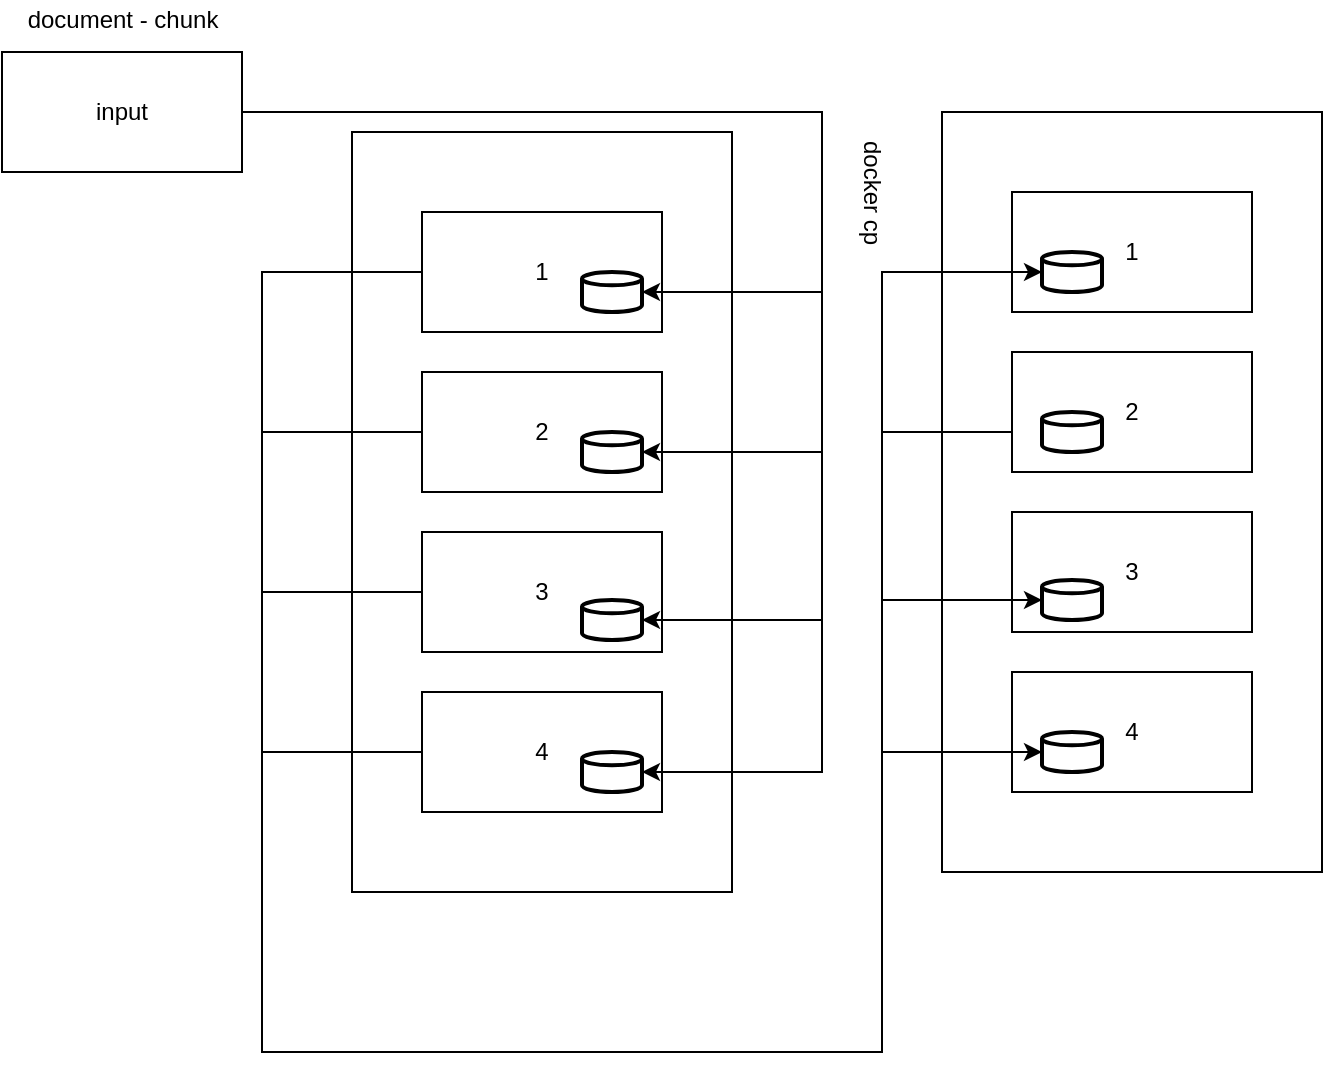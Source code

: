 <mxfile version="13.3.9" type="device"><diagram id="H37DtZhY5WpIYYrZ-7BD" name="Page-1"><mxGraphModel dx="788" dy="604" grid="1" gridSize="10" guides="1" tooltips="1" connect="1" arrows="1" fold="1" page="1" pageScale="1" pageWidth="1169" pageHeight="827" math="0" shadow="0"><root><mxCell id="0"/><mxCell id="1" parent="0"/><mxCell id="FNGQsnCtA0MejsjlIBh8-15" value="" style="rounded=0;whiteSpace=wrap;html=1;fillColor=none;" vertex="1" parent="1"><mxGeometry x="315" y="170" width="190" height="380" as="geometry"/></mxCell><mxCell id="FNGQsnCtA0MejsjlIBh8-1" value="input" style="rounded=0;whiteSpace=wrap;html=1;" vertex="1" parent="1"><mxGeometry x="140" y="130" width="120" height="60" as="geometry"/></mxCell><mxCell id="FNGQsnCtA0MejsjlIBh8-2" value="1" style="rounded=0;whiteSpace=wrap;html=1;" vertex="1" parent="1"><mxGeometry x="350" y="210" width="120" height="60" as="geometry"/></mxCell><mxCell id="FNGQsnCtA0MejsjlIBh8-27" style="edgeStyle=orthogonalEdgeStyle;rounded=0;orthogonalLoop=1;jettySize=auto;html=1;entryX=0;entryY=0.5;entryDx=0;entryDy=0;entryPerimeter=0;" edge="1" parent="1" source="FNGQsnCtA0MejsjlIBh8-3" target="FNGQsnCtA0MejsjlIBh8-23"><mxGeometry relative="1" as="geometry"><Array as="points"><mxPoint x="270" y="320"/><mxPoint x="270" y="630"/><mxPoint x="580" y="630"/><mxPoint x="580" y="320"/></Array></mxGeometry></mxCell><mxCell id="FNGQsnCtA0MejsjlIBh8-3" value="2" style="rounded=0;whiteSpace=wrap;html=1;" vertex="1" parent="1"><mxGeometry x="350" y="290" width="120" height="60" as="geometry"/></mxCell><mxCell id="FNGQsnCtA0MejsjlIBh8-4" value="3" style="rounded=0;whiteSpace=wrap;html=1;" vertex="1" parent="1"><mxGeometry x="350" y="370" width="120" height="60" as="geometry"/></mxCell><mxCell id="FNGQsnCtA0MejsjlIBh8-5" value="4" style="rounded=0;whiteSpace=wrap;html=1;" vertex="1" parent="1"><mxGeometry x="350" y="450" width="120" height="60" as="geometry"/></mxCell><mxCell id="FNGQsnCtA0MejsjlIBh8-6" value="" style="strokeWidth=2;html=1;shape=mxgraph.flowchart.database;whiteSpace=wrap;" vertex="1" parent="1"><mxGeometry x="430" y="240" width="30" height="20" as="geometry"/></mxCell><mxCell id="FNGQsnCtA0MejsjlIBh8-8" value="" style="strokeWidth=2;html=1;shape=mxgraph.flowchart.database;whiteSpace=wrap;" vertex="1" parent="1"><mxGeometry x="430" y="320" width="30" height="20" as="geometry"/></mxCell><mxCell id="FNGQsnCtA0MejsjlIBh8-9" value="" style="strokeWidth=2;html=1;shape=mxgraph.flowchart.database;whiteSpace=wrap;" vertex="1" parent="1"><mxGeometry x="430" y="404" width="30" height="20" as="geometry"/></mxCell><mxCell id="FNGQsnCtA0MejsjlIBh8-10" value="" style="strokeWidth=2;html=1;shape=mxgraph.flowchart.database;whiteSpace=wrap;" vertex="1" parent="1"><mxGeometry x="430" y="480" width="30" height="20" as="geometry"/></mxCell><mxCell id="FNGQsnCtA0MejsjlIBh8-14" value="document - chunk" style="text;html=1;align=center;verticalAlign=middle;resizable=0;points=[];autosize=1;" vertex="1" parent="1"><mxGeometry x="145" y="104" width="110" height="20" as="geometry"/></mxCell><mxCell id="FNGQsnCtA0MejsjlIBh8-7" style="edgeStyle=orthogonalEdgeStyle;rounded=0;orthogonalLoop=1;jettySize=auto;html=1;entryX=1;entryY=0.5;entryDx=0;entryDy=0;entryPerimeter=0;" edge="1" parent="1" source="FNGQsnCtA0MejsjlIBh8-1" target="FNGQsnCtA0MejsjlIBh8-6"><mxGeometry relative="1" as="geometry"><Array as="points"><mxPoint x="550" y="160"/><mxPoint x="550" y="250"/></Array></mxGeometry></mxCell><mxCell id="FNGQsnCtA0MejsjlIBh8-11" style="edgeStyle=orthogonalEdgeStyle;rounded=0;orthogonalLoop=1;jettySize=auto;html=1;entryX=1;entryY=0.5;entryDx=0;entryDy=0;entryPerimeter=0;" edge="1" parent="1" source="FNGQsnCtA0MejsjlIBh8-1" target="FNGQsnCtA0MejsjlIBh8-8"><mxGeometry relative="1" as="geometry"><Array as="points"><mxPoint x="550" y="160"/><mxPoint x="550" y="330"/></Array></mxGeometry></mxCell><mxCell id="FNGQsnCtA0MejsjlIBh8-12" style="edgeStyle=orthogonalEdgeStyle;rounded=0;orthogonalLoop=1;jettySize=auto;html=1;entryX=1;entryY=0.5;entryDx=0;entryDy=0;entryPerimeter=0;" edge="1" parent="1" source="FNGQsnCtA0MejsjlIBh8-1" target="FNGQsnCtA0MejsjlIBh8-9"><mxGeometry relative="1" as="geometry"><Array as="points"><mxPoint x="550" y="160"/><mxPoint x="550" y="414"/></Array></mxGeometry></mxCell><mxCell id="FNGQsnCtA0MejsjlIBh8-13" style="edgeStyle=orthogonalEdgeStyle;rounded=0;orthogonalLoop=1;jettySize=auto;html=1;entryX=1;entryY=0.5;entryDx=0;entryDy=0;entryPerimeter=0;" edge="1" parent="1" source="FNGQsnCtA0MejsjlIBh8-1" target="FNGQsnCtA0MejsjlIBh8-10"><mxGeometry relative="1" as="geometry"><Array as="points"><mxPoint x="550" y="160"/><mxPoint x="550" y="490"/></Array></mxGeometry></mxCell><mxCell id="FNGQsnCtA0MejsjlIBh8-16" value="docker cp" style="text;html=1;align=center;verticalAlign=middle;resizable=0;points=[];autosize=1;rotation=90;" vertex="1" parent="1"><mxGeometry x="540" y="190" width="70" height="20" as="geometry"/></mxCell><mxCell id="FNGQsnCtA0MejsjlIBh8-17" value="" style="rounded=0;whiteSpace=wrap;html=1;fillColor=none;" vertex="1" parent="1"><mxGeometry x="610" y="160" width="190" height="380" as="geometry"/></mxCell><mxCell id="FNGQsnCtA0MejsjlIBh8-18" value="1" style="rounded=0;whiteSpace=wrap;html=1;" vertex="1" parent="1"><mxGeometry x="645" y="200" width="120" height="60" as="geometry"/></mxCell><mxCell id="FNGQsnCtA0MejsjlIBh8-19" value="2" style="rounded=0;whiteSpace=wrap;html=1;" vertex="1" parent="1"><mxGeometry x="645" y="280" width="120" height="60" as="geometry"/></mxCell><mxCell id="FNGQsnCtA0MejsjlIBh8-20" value="3" style="rounded=0;whiteSpace=wrap;html=1;" vertex="1" parent="1"><mxGeometry x="645" y="360" width="120" height="60" as="geometry"/></mxCell><mxCell id="FNGQsnCtA0MejsjlIBh8-21" value="4" style="rounded=0;whiteSpace=wrap;html=1;" vertex="1" parent="1"><mxGeometry x="645" y="440" width="120" height="60" as="geometry"/></mxCell><mxCell id="FNGQsnCtA0MejsjlIBh8-22" value="" style="strokeWidth=2;html=1;shape=mxgraph.flowchart.database;whiteSpace=wrap;" vertex="1" parent="1"><mxGeometry x="660" y="230" width="30" height="20" as="geometry"/></mxCell><mxCell id="FNGQsnCtA0MejsjlIBh8-23" value="" style="strokeWidth=2;html=1;shape=mxgraph.flowchart.database;whiteSpace=wrap;" vertex="1" parent="1"><mxGeometry x="660" y="310" width="30" height="20" as="geometry"/></mxCell><mxCell id="FNGQsnCtA0MejsjlIBh8-24" value="" style="strokeWidth=2;html=1;shape=mxgraph.flowchart.database;whiteSpace=wrap;" vertex="1" parent="1"><mxGeometry x="660" y="394" width="30" height="20" as="geometry"/></mxCell><mxCell id="FNGQsnCtA0MejsjlIBh8-25" value="" style="strokeWidth=2;html=1;shape=mxgraph.flowchart.database;whiteSpace=wrap;" vertex="1" parent="1"><mxGeometry x="660" y="470" width="30" height="20" as="geometry"/></mxCell><mxCell id="FNGQsnCtA0MejsjlIBh8-26" style="edgeStyle=orthogonalEdgeStyle;rounded=0;orthogonalLoop=1;jettySize=auto;html=1;entryX=0;entryY=0.5;entryDx=0;entryDy=0;entryPerimeter=0;" edge="1" parent="1" source="FNGQsnCtA0MejsjlIBh8-2" target="FNGQsnCtA0MejsjlIBh8-22"><mxGeometry relative="1" as="geometry"><Array as="points"><mxPoint x="270" y="240"/><mxPoint x="270" y="630"/><mxPoint x="580" y="630"/><mxPoint x="580" y="240"/></Array></mxGeometry></mxCell><mxCell id="FNGQsnCtA0MejsjlIBh8-29" style="edgeStyle=orthogonalEdgeStyle;rounded=0;orthogonalLoop=1;jettySize=auto;html=1;entryX=0;entryY=0.5;entryDx=0;entryDy=0;entryPerimeter=0;" edge="1" parent="1" source="FNGQsnCtA0MejsjlIBh8-5" target="FNGQsnCtA0MejsjlIBh8-25"><mxGeometry relative="1" as="geometry"><Array as="points"><mxPoint x="270" y="480"/><mxPoint x="270" y="630"/><mxPoint x="580" y="630"/><mxPoint x="580" y="480"/></Array></mxGeometry></mxCell><mxCell id="FNGQsnCtA0MejsjlIBh8-28" style="edgeStyle=orthogonalEdgeStyle;rounded=0;orthogonalLoop=1;jettySize=auto;html=1;entryX=0;entryY=0.5;entryDx=0;entryDy=0;entryPerimeter=0;" edge="1" parent="1" source="FNGQsnCtA0MejsjlIBh8-4" target="FNGQsnCtA0MejsjlIBh8-24"><mxGeometry relative="1" as="geometry"><Array as="points"><mxPoint x="270" y="400"/><mxPoint x="270" y="630"/><mxPoint x="580" y="630"/><mxPoint x="580" y="404"/></Array></mxGeometry></mxCell></root></mxGraphModel></diagram></mxfile>